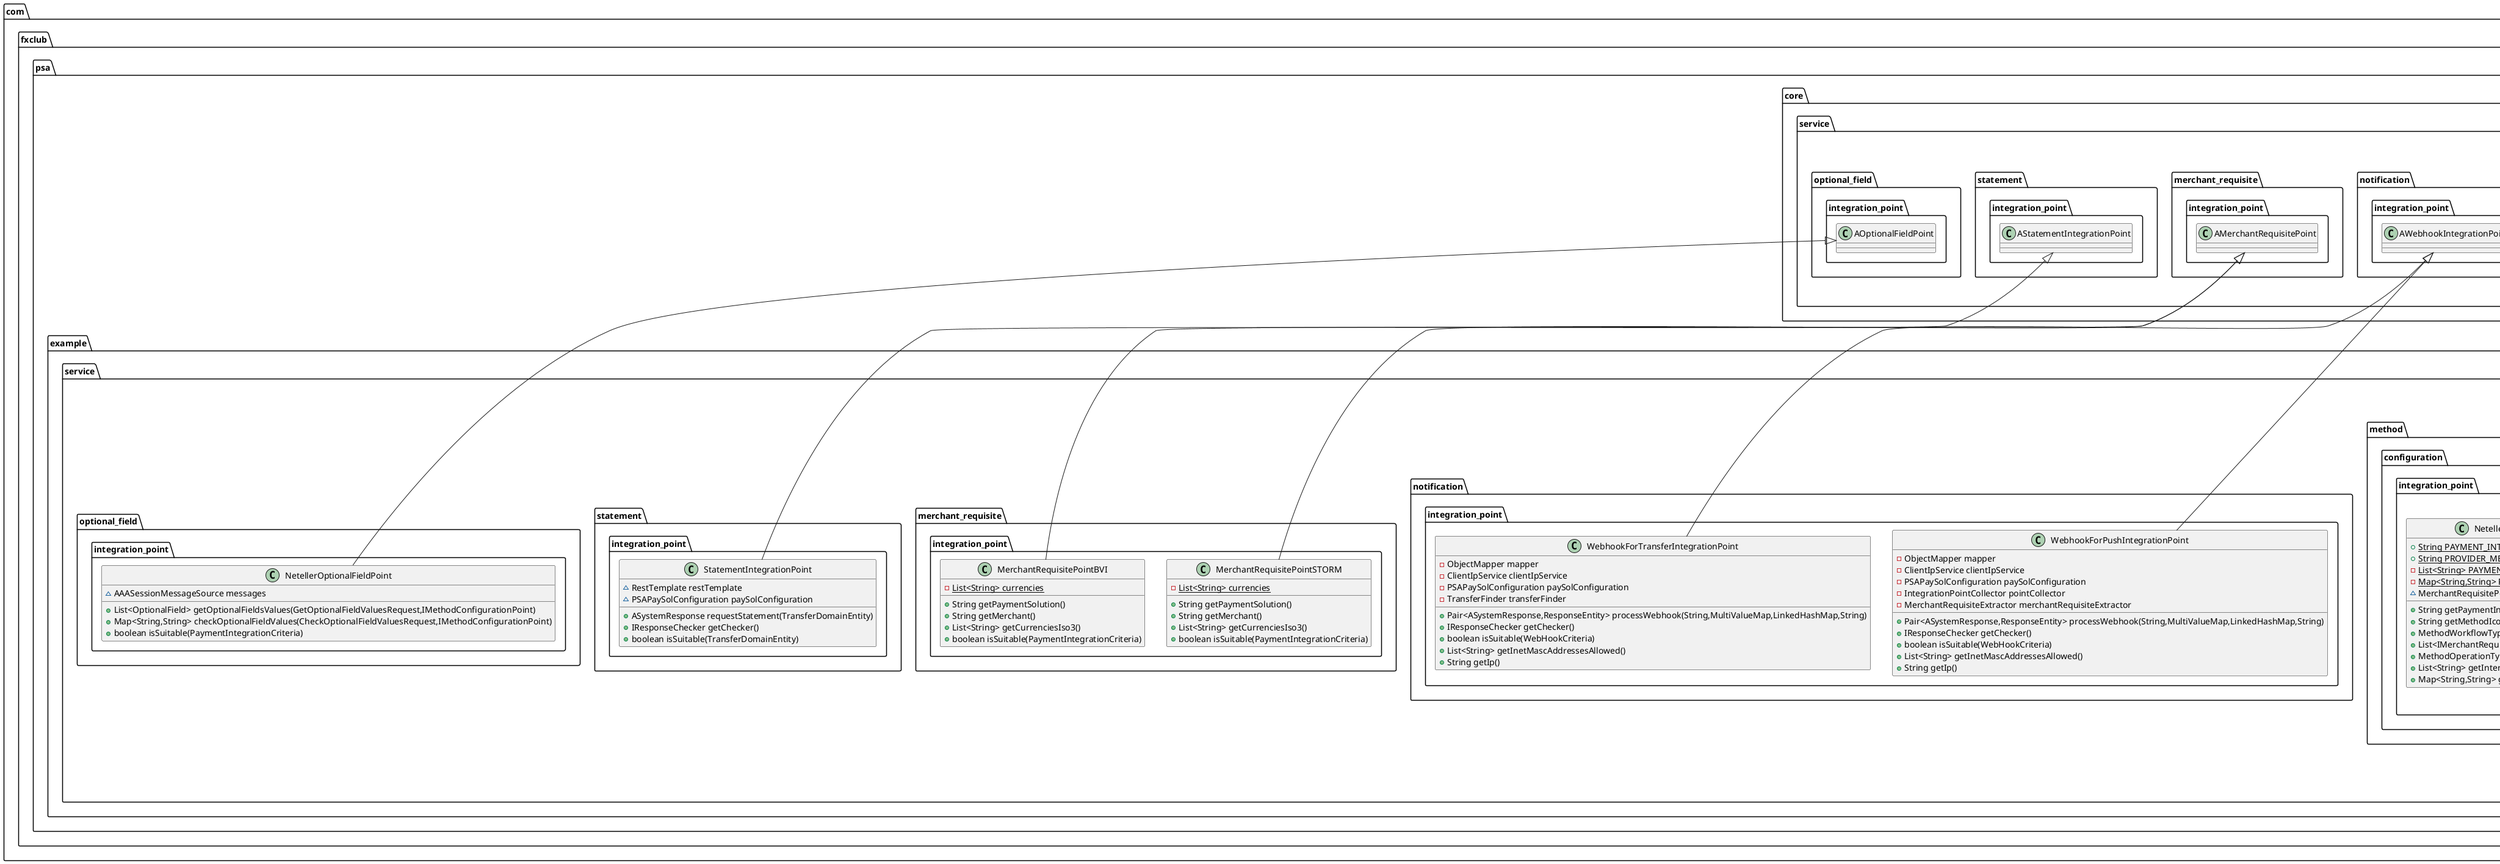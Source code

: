 @startuml
class com.fxclub.psa.example.service.system_response.parser.ExampleResponseParser {
- MerchantRequisiteDomainEntity merchantRequisite
- String transferId
- TransferType transferType
+ boolean isValidResponseBySpecification()
+ TransferType getInternalTransferType()
+ String getInternalMerchantRequisite()
+ BigDecimal getPaymentSolutionAmount()
+ String getPaymentSolutionCurrency()
+ String getInternalTransferId()
+ String getPaymentSolutionTransferId()
+ String getPaymentSolutionTransactionId()
+ String getMethodInternalCode()
+ TransferStatus getInternalStatus()
+ String getProviderInternalCode()
+ String getResultDetailsCode()
+ String getResultDetailsMsg()
+ String getResultDetailsDirectory()
+ String getCorrRequisite()
+ String getCardHolder()
+ String getCardNumber()
+ List<Tokenizer> getTokenizers()
+ Integer getExpMonth()
+ Integer getExpYear()
+ String getPaymentSolutionSignature()
+ String getCalculatedSignature()
}
class com.fxclub.psa.example.service.transfer.integration_point.CreateIncomeTransferPoint {
- RestTemplate restTemplate
- PSAPaySolConfiguration paySolConfiguration
- PSABaseConfiguration psaBaseConfiguration
- {static} ExampleResponseChecker checker
+ Pair<ASystemResponse,RedirectionInfo> createIncomeTransfer(CreateIncomeTransferRequest,TransferDomainEntity,IMethodConfigurationPoint)
+ IResponseChecker getChecker()
+ boolean isSuitable(PaymentIntegrationCriteria)
}
class com.fxclub.psa.example.service.method.configuration.integration_point.CreditCardDPConfigurationPoint {
+ {static} String PAYMENT_INTEGRATION_CODE
+ {static} String PROVIDER_METHOD_CODE_CC
- {static} List<String> PAYMENT_METHODS
- {static} Map<String,String> PARAMETERS
~ List<IMerchantRequisitePoint> merchantRequisitePoints
+ String getPaymentIntegrationCode()
+ String getMethodIconCode()
+ MethodWorkflowType getMethodWorkflow()
+ List<IMerchantRequisitePoint> getMerchantRequisites()
+ MethodOperationType getMethodOperationType()
+ List<String> getInternalPaymentMethods()
+ Map<String,String> getPaymentIntegrationProperties()
}
class com.fxclub.psa.example.service.notification.integration_point.WebhookForPushIntegrationPoint {
- ObjectMapper mapper
- ClientIpService clientIpService
- PSAPaySolConfiguration paySolConfiguration
- IntegrationPointCollector pointCollector
- MerchantRequisiteExtractor merchantRequisiteExtractor
+ Pair<ASystemResponse,ResponseEntity> processWebhook(String,MultiValueMap,LinkedHashMap,String)
+ IResponseChecker getChecker()
+ boolean isSuitable(WebHookCriteria)
+ List<String> getInetMascAddressesAllowed()
+ String getIp()
}
class com.fxclub.psa.example.service.notification.integration_point.WebhookForTransferIntegrationPoint {
- ObjectMapper mapper
- ClientIpService clientIpService
- PSAPaySolConfiguration paySolConfiguration
- TransferFinder transferFinder
+ Pair<ASystemResponse,ResponseEntity> processWebhook(String,MultiValueMap,LinkedHashMap,String)
+ IResponseChecker getChecker()
+ boolean isSuitable(WebHookCriteria)
+ List<String> getInetMascAddressesAllowed()
+ String getIp()
}
class com.fxclub.psa.example.service.method.configuration.integration_point.NetellerDPConfigurationPoint {
+ {static} String PAYMENT_INTEGRATION_CODE
+ {static} String PROVIDER_METHOD_CODE_NETELLER
- {static} List<String> PAYMENT_METHODS
- {static} Map<String,String> PARAMETERS
- List<OptionalFieldConf> optionalFields
~ MerchantRequisitePointBVI merchantRequisitePointBVI
+ String getPaymentIntegrationCode()
+ String getMethodIconCode()
+ MethodWorkflowType getMethodWorkflow()
+ List<OptionalFieldConf> getMethodOptionalFields()
+ List<IMerchantRequisitePoint> getMerchantRequisites()
+ MethodOperationType getMethodOperationType()
+ List<String> getInternalPaymentMethods()
+ Map<String,String> getPaymentIntegrationProperties()
~ void init()
}
class com.fxclub.psa.example.service.merchant_requisite.integration_point.MerchantRequisitePointSTORM {
- {static} List<String> currencies
+ String getPaymentSolution()
+ String getMerchant()
+ List<String> getCurrenciesIso3()
+ boolean isSuitable(PaymentIntegrationCriteria)
}
class com.fxclub.psa.example.service.transfer.integration_point.MakeTransferIntegrationPoint {
- RestTemplate restTemplate
- PSAPaySolConfiguration paySolConfiguration
- NetellerWDConfigurationPoint netellerWDConfigurationPoint
- PSABaseConfiguration psaBaseConfiguration
- {static} ExampleResponseChecker checker
+ ASystemResponse makeTransfer(TransferDomainEntity)
+ boolean isSuitable(MakeTransferCriteria)
+ IResponseChecker getChecker()
}
class com.fxclub.psa.example.service.method.configuration.integration_point.NetellerWDConfigurationPoint {
+ {static} String PAYMENT_INTEGRATION_CODE
+ {static} String PROVIDER_METHOD_CODE_NETELLER
- {static} List<String> PAYMENT_METHODS
- {static} Map<String,String> PARAMETERS
~ MerchantRequisitePointBVI merchantRequisitePointBVI
+ String getPaymentIntegrationCode()
+ String getMethodIconCode()
+ MethodWorkflowType getMethodWorkflow()
+ List<IMerchantRequisitePoint> getMerchantRequisites()
+ MethodOperationType getMethodOperationType()
+ List<String> getInternalPaymentMethods()
+ Map<String,String> getPaymentIntegrationProperties()
}
class com.fxclub.psa.example.service.statement.integration_point.StatementIntegrationPoint {
~ RestTemplate restTemplate
~ PSAPaySolConfiguration paySolConfiguration
+ ASystemResponse requestStatement(TransferDomainEntity)
+ IResponseChecker getChecker()
+ boolean isSuitable(TransferDomainEntity)
}
class com.fxclub.psa.example.service.optional_field.integration_point.NetellerOptionalFieldPoint {
~ AAASessionMessageSource messages
+ List<OptionalField> getOptionalFieldsValues(GetOptionalFieldValuesRequest,IMethodConfigurationPoint)
+ Map<String,String> checkOptionalFieldValues(CheckOptionalFieldValuesRequest,IMethodConfigurationPoint)
+ boolean isSuitable(PaymentIntegrationCriteria)
}
class com.fxclub.psa.example.service.system_response.checker.ExampleResponseChecker {
- {static} List<String> INCORRECT_REQUISITES_ERRORS
- {static} List<String> INCORRECT_PARAMS
- {static} List<String> DECLINED_PAYMENT_ERRORS
- {static} List<String> NOT_ENOUGH_FUNDS_ERRORS
- {static} List<String> DUPLICATE_OPERATION_ERRORS
+ boolean isIncorrectParametersPSAException(ASystemResponse)
+ boolean isInvalidRequisitePSAException(ASystemResponse)
+ boolean isNotEnoughFundsPSAException(ASystemResponse)
+ boolean isDuplicateOperationPSAException(ASystemResponse)
+ boolean isPaymentDeclinedPSAException(ASystemResponse)
}
class com.fxclub.psa.example.service.merchant_requisite.integration_point.MerchantRequisitePointBVI {
- {static} List<String> currencies
+ String getPaymentSolution()
+ String getMerchant()
+ List<String> getCurrenciesIso3()
+ boolean isSuitable(PaymentIntegrationCriteria)
}


com.fxclub.psa.core.service.system_response.parser.ISystemResponseSigned <|.. com.fxclub.psa.example.service.system_response.parser.ExampleResponseParser
com.fxclub.psa.core.service.system_response.parser.ASystemResponse <|-- com.fxclub.psa.example.service.system_response.parser.ExampleResponseParser
com.fxclub.psa.core.service.transfer.integration_point.ACreateIncomeTransferPoint <|-- com.fxclub.psa.example.service.transfer.integration_point.CreateIncomeTransferPoint
com.fxclub.psa.core.service.method.configuration.integration_point.AMethodConfigurationPoint <|-- com.fxclub.psa.example.service.method.configuration.integration_point.CreditCardDPConfigurationPoint
com.fxclub.psa.core.service.notification.integration_point.AWebhookIntegrationPoint <|-- com.fxclub.psa.example.service.notification.integration_point.WebhookForPushIntegrationPoint
com.fxclub.psa.core.service.notification.integration_point.AWebhookIntegrationPoint <|-- com.fxclub.psa.example.service.notification.integration_point.WebhookForTransferIntegrationPoint
com.fxclub.psa.core.service.method.configuration.integration_point.AMethodConfigurationPoint <|-- com.fxclub.psa.example.service.method.configuration.integration_point.NetellerDPConfigurationPoint
com.fxclub.psa.core.service.merchant_requisite.integration_point.AMerchantRequisitePoint <|-- com.fxclub.psa.example.service.merchant_requisite.integration_point.MerchantRequisitePointSTORM
com.fxclub.psa.core.service.transfer.integration_point.AMakeTransferPoint <|-- com.fxclub.psa.example.service.transfer.integration_point.MakeTransferIntegrationPoint
com.fxclub.psa.core.service.method.configuration.integration_point.AMethodConfigurationPoint <|-- com.fxclub.psa.example.service.method.configuration.integration_point.NetellerWDConfigurationPoint
com.fxclub.psa.core.service.statement.integration_point.AStatementIntegrationPoint <|-- com.fxclub.psa.example.service.statement.integration_point.StatementIntegrationPoint
com.fxclub.psa.core.service.optional_field.integration_point.AOptionalFieldPoint <|-- com.fxclub.psa.example.service.optional_field.integration_point.NetellerOptionalFieldPoint
com.fxclub.psa.core.service.system_response.checker.AResponseChecker <|-- com.fxclub.psa.example.service.system_response.checker.ExampleResponseChecker
com.fxclub.psa.core.service.merchant_requisite.integration_point.AMerchantRequisitePoint <|-- com.fxclub.psa.example.service.merchant_requisite.integration_point.MerchantRequisitePointBVI
@enduml